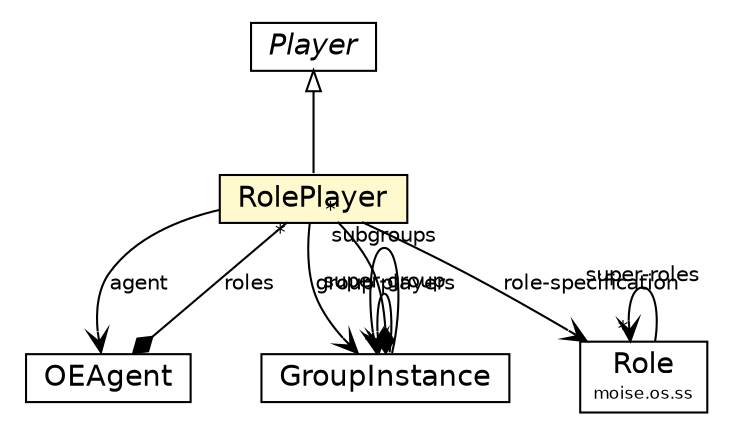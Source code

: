 #!/usr/local/bin/dot
#
# Class diagram 
# Generated by UMLGraph version R5_6_6-1-g9240c4 (http://www.umlgraph.org/)
#

digraph G {
	edge [fontname="Helvetica",fontsize=10,labelfontname="Helvetica",labelfontsize=10];
	node [fontname="Helvetica",fontsize=10,shape=plaintext];
	nodesep=0.25;
	ranksep=0.5;
	// moise.oe.RolePlayer
	c10411 [label=<<table title="moise.oe.RolePlayer" border="0" cellborder="1" cellspacing="0" cellpadding="2" port="p" bgcolor="lemonChiffon" href="./RolePlayer.html">
		<tr><td><table border="0" cellspacing="0" cellpadding="1">
<tr><td align="center" balign="center"> RolePlayer </td></tr>
		</table></td></tr>
		</table>>, URL="./RolePlayer.html", fontname="Helvetica", fontcolor="black", fontsize=14.0];
	// moise.oe.Player
	c10412 [label=<<table title="moise.oe.Player" border="0" cellborder="1" cellspacing="0" cellpadding="2" port="p" href="./Player.html">
		<tr><td><table border="0" cellspacing="0" cellpadding="1">
<tr><td align="center" balign="center"><font face="Helvetica-Oblique"> Player </font></td></tr>
		</table></td></tr>
		</table>>, URL="./Player.html", fontname="Helvetica", fontcolor="black", fontsize=14.0];
	// moise.oe.OEAgent
	c10416 [label=<<table title="moise.oe.OEAgent" border="0" cellborder="1" cellspacing="0" cellpadding="2" port="p" href="./OEAgent.html">
		<tr><td><table border="0" cellspacing="0" cellpadding="1">
<tr><td align="center" balign="center"> OEAgent </td></tr>
		</table></td></tr>
		</table>>, URL="./OEAgent.html", fontname="Helvetica", fontcolor="black", fontsize=14.0];
	// moise.oe.GroupInstance
	c10419 [label=<<table title="moise.oe.GroupInstance" border="0" cellborder="1" cellspacing="0" cellpadding="2" port="p" href="./GroupInstance.html">
		<tr><td><table border="0" cellspacing="0" cellpadding="1">
<tr><td align="center" balign="center"> GroupInstance </td></tr>
		</table></td></tr>
		</table>>, URL="./GroupInstance.html", fontname="Helvetica", fontcolor="black", fontsize=14.0];
	// moise.os.ss.Role
	c10439 [label=<<table title="moise.os.ss.Role" border="0" cellborder="1" cellspacing="0" cellpadding="2" port="p" href="../os/ss/Role.html">
		<tr><td><table border="0" cellspacing="0" cellpadding="1">
<tr><td align="center" balign="center"> Role </td></tr>
<tr><td align="center" balign="center"><font point-size="8.0"> moise.os.ss </font></td></tr>
		</table></td></tr>
		</table>>, URL="../os/ss/Role.html", fontname="Helvetica", fontcolor="black", fontsize=14.0];
	//moise.oe.RolePlayer extends moise.oe.Player
	c10412:p -> c10411:p [dir=back,arrowtail=empty];
	// moise.oe.RolePlayer NAVASSOC moise.oe.OEAgent
	c10411:p -> c10416:p [taillabel="", label="agent", headlabel="", fontname="Helvetica", fontcolor="black", fontsize=10.0, color="black", arrowhead=open];
	// moise.oe.RolePlayer NAVASSOC moise.os.ss.Role
	c10411:p -> c10439:p [taillabel="", label="role-specification", headlabel="", fontname="Helvetica", fontcolor="black", fontsize=10.0, color="black", arrowhead=open];
	// moise.oe.RolePlayer NAVASSOC moise.oe.GroupInstance
	c10411:p -> c10419:p [taillabel="", label="group", headlabel="", fontname="Helvetica", fontcolor="black", fontsize=10.0, color="black", arrowhead=open];
	// moise.oe.OEAgent COMPOSED moise.oe.RolePlayer
	c10416:p -> c10411:p [taillabel="", label="roles", headlabel="*", fontname="Helvetica", fontcolor="black", fontsize=10.0, color="black", arrowhead=none, arrowtail=diamond, dir=both];
	// moise.oe.GroupInstance NAVASSOC moise.oe.GroupInstance
	c10419:p -> c10419:p [taillabel="", label="super-group", headlabel="", fontname="Helvetica", fontcolor="black", fontsize=10.0, color="black", arrowhead=open];
	// moise.oe.GroupInstance NAVASSOC moise.oe.GroupInstance
	c10419:p -> c10419:p [taillabel="", label="subgroups", headlabel="*", fontname="Helvetica", fontcolor="black", fontsize=10.0, color="black", arrowhead=open];
	// moise.oe.GroupInstance COMPOSED moise.oe.RolePlayer
	c10419:p -> c10411:p [taillabel="", label="players", headlabel="*", fontname="Helvetica", fontcolor="black", fontsize=10.0, color="black", arrowhead=none, arrowtail=diamond, dir=both];
	// moise.os.ss.Role NAVASSOC moise.os.ss.Role
	c10439:p -> c10439:p [taillabel="", label="super-roles", headlabel="*", fontname="Helvetica", fontcolor="black", fontsize=10.0, color="black", arrowhead=open];
}

